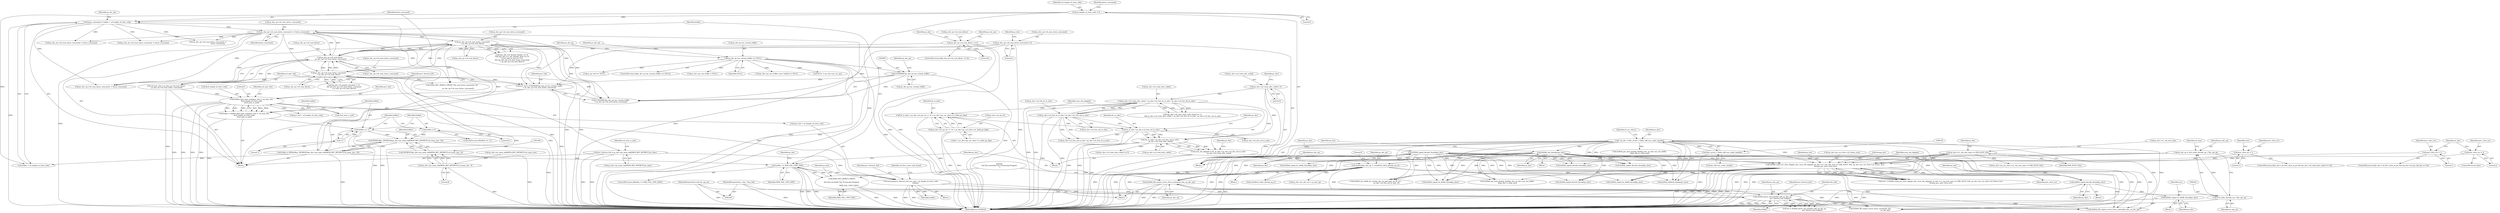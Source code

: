 digraph "0_Android_494561291a503840f385fbcd11d9bc5f4dc502b8@API" {
"1001617" [label="(Call,ih264d_signal_bs_deblk_thread(ps_dec))"];
"1001608" [label="(Call,ih264d_signal_decode_thread(ps_dec))"];
"1001555" [label="(Call,ih264d_mark_err_slice_skip(ps_dec, num_mb_skipped, ps_dec->u1_nal_unit_type == IDR_SLICE_NAL, ps_dec->ps_cur_slice->u2_frame_num,\n &temp_poc, prev_slice_err))"];
"1001088" [label="(Call,ih264d_signal_decode_thread(ps_dec))"];
"1001069" [label="(Call,ih264d_fill_output_struct_from_context(ps_dec, ps_dec_op))"];
"1000155" [label="(Call,* ps_dec = (dec_struct_t *)(dec_hdl->pv_codec_handle))"];
"1000157" [label="(Call,(dec_struct_t *)(dec_hdl->pv_codec_handle))"];
"1000908" [label="(Call,ih264d_init_decoder(ps_dec))"];
"1001297" [label="(Call,ih264d_parse_nal_unit(dec_hdl, ps_dec_op,\n                              pu1_bitstrm_buf, buflen))"];
"1000150" [label="(MethodParameterIn,iv_obj_t *dec_hdl)"];
"1000229" [label="(Call,memset(ps_dec_op, 0, sizeof(ivd_video_decode_op_t)))"];
"1000217" [label="(Call,ps_dec_op = (ivd_video_decode_op_t *)pv_api_op)"];
"1000219" [label="(Call,(ivd_video_decode_op_t *)pv_api_op)"];
"1000152" [label="(MethodParameterIn,void *pv_api_op)"];
"1001221" [label="(Call,memcpy(pu1_bitstrm_buf, pu1_buf + u4_length_of_start_code,\n                   buflen))"];
"1001009" [label="(Call,pu1_bitstrm_buf = ps_dec->ps_mem_tab[MEM_REC_BITSBUF].pv_base)"];
"1001023" [label="(Call,ih264d_find_start_code(pu1_buf, 0, u4_max_ofst,\n &u4_length_of_start_code,\n &u4_next_is_aud))"];
"1000989" [label="(Call,pu1_buf = (UWORD8*)ps_dec_ip->pv_stream_buffer\n + ps_dec_op->u4_num_bytes_consumed)"];
"1000992" [label="(Call,(UWORD8*)ps_dec_ip->pv_stream_buffer)"];
"1000267" [label="(Call,ps_dec_ip->pv_stream_buffer == NULL)"];
"1001461" [label="(Call,ps_dec_op->u4_num_bytes_consumed\n < ps_dec_ip->u4_num_Bytes)"];
"1001436" [label="(Call,ps_dec_op->u4_num_bytes_consumed\n < ps_dec_ip->u4_num_Bytes)"];
"1001059" [label="(Call,ps_dec_op->u4_num_bytes_consumed += bytes_consumed)"];
"1001054" [label="(Call,bytes_consumed = buflen + u4_length_of_start_code)"];
"1001039" [label="(Call,buflen = MIN(buflen, (WORD32)(ps_dec->ps_mem_tab[MEM_REC_BITSBUF].u4_mem_size - 8)))"];
"1001041" [label="(Call,MIN(buflen, (WORD32)(ps_dec->ps_mem_tab[MEM_REC_BITSBUF].u4_mem_size - 8)))"];
"1001032" [label="(Call,buflen == -1)"];
"1001021" [label="(Call,buflen = ih264d_find_start_code(pu1_buf, 0, u4_max_ofst,\n &u4_length_of_start_code,\n &u4_next_is_aud))"];
"1001034" [label="(Call,-1)"];
"1001036" [label="(Call,buflen = 0)"];
"1001043" [label="(Call,(WORD32)(ps_dec->ps_mem_tab[MEM_REC_BITSBUF].u4_mem_size - 8))"];
"1001045" [label="(Call,ps_dec->ps_mem_tab[MEM_REC_BITSBUF].u4_mem_size - 8)"];
"1000173" [label="(Call,u4_length_of_start_code = 0)"];
"1001002" [label="(Call,ps_dec_ip->u4_num_Bytes\n - ps_dec_op->u4_num_bytes_consumed)"];
"1000288" [label="(Call,ps_dec_ip->u4_num_Bytes <= 0)"];
"1000313" [label="(Call,ps_dec_op->u4_num_bytes_consumed = 0)"];
"1001000" [label="(Call,u4_max_ofst = ps_dec_ip->u4_num_Bytes\n - ps_dec_op->u4_num_bytes_consumed)"];
"1001065" [label="(Call,buflen >= MAX_NAL_UNIT_SIZE)"];
"1001072" [label="(Call,H264_DEC_DEBUG_PRINT(\n \"\nNal Size exceeded %d, Processing Stopped..\n\",\n                            MAX_NAL_UNIT_SIZE))"];
"1001512" [label="(Call,num_mb_skipped = (ht_in_mbs * ps_dec->u2_frm_wd_in_mbs)\n - ps_dec->u2_total_mbs_coded)"];
"1001514" [label="(Call,(ht_in_mbs * ps_dec->u2_frm_wd_in_mbs)\n - ps_dec->u2_total_mbs_coded)"];
"1001515" [label="(Call,ht_in_mbs * ps_dec->u2_frm_wd_in_mbs)"];
"1001499" [label="(Call,ht_in_mbs = ps_dec->u2_pic_ht >> (4 + ps_dec->ps_cur_slice->u1_field_pic_flag))"];
"1001501" [label="(Call,ps_dec->u2_pic_ht >> (4 + ps_dec->ps_cur_slice->u1_field_pic_flag))"];
"1001486" [label="(Call,ps_dec->u2_frm_ht_in_mbs * ps_dec->u2_frm_wd_in_mbs)"];
"1000920" [label="(Call,ps_dec->u2_total_mbs_coded = 0)"];
"1001482" [label="(Call,ps_dec->u2_total_mbs_coded < ps_dec->u2_frm_ht_in_mbs * ps_dec->u2_frm_wd_in_mbs)"];
"1001558" [label="(Call,ps_dec->u1_nal_unit_type == IDR_SLICE_NAL)"];
"1001550" [label="(Call,prev_slice_err = 1)"];
"1001533" [label="(Call,prev_slice_err = 1)"];
"1001537" [label="(Call,prev_slice_err = 2)"];
"1001222" [label="(Identifier,pu1_bitstrm_buf)"];
"1001682" [label="(Call,ps_dec->u2_frm_wd_in_mbs * ps_dec->u2_frm_ht_in_mbs)"];
"1001483" [label="(Call,ps_dec->u2_total_mbs_coded)"];
"1000275" [label="(Identifier,ps_dec_op)"];
"1001517" [label="(Call,ps_dec->u2_frm_wd_in_mbs)"];
"1001053" [label="(Literal,8)"];
"1001031" [label="(ControlStructure,if(buflen == -1))"];
"1001521" [label="(Identifier,ps_dec)"];
"1001070" [label="(Identifier,ps_dec)"];
"1001027" [label="(Call,&u4_length_of_start_code)"];
"1001499" [label="(Call,ht_in_mbs = ps_dec->u2_pic_ht >> (4 + ps_dec->ps_cur_slice->u1_field_pic_flag))"];
"1001256" [label="(Call,ih264d_fill_output_struct_from_context(ps_dec,\n                                                           ps_dec_op))"];
"1001445" [label="(Call,((ps_dec->i4_decode_header == 0)\n && ((ps_dec->u1_pic_decode_done == 0)\n || (u4_next_is_aud == 1)))\n && (ps_dec_op->u4_num_bytes_consumed\n < ps_dec_ip->u4_num_Bytes))"];
"1001697" [label="(Call,ih264d_init_deblk_tfr_ctxt(ps_dec, ps_pad_mgr, ps_tfr_cxt,\n                                           ps_dec->u2_frm_wd_in_mbs, 0))"];
"1001462" [label="(Call,ps_dec_op->u4_num_bytes_consumed)"];
"1001069" [label="(Call,ih264d_fill_output_struct_from_context(ps_dec, ps_dec_op))"];
"1001512" [label="(Call,num_mb_skipped = (ht_in_mbs * ps_dec->u2_frm_wd_in_mbs)\n - ps_dec->u2_total_mbs_coded)"];
"1001003" [label="(Call,ps_dec_ip->u4_num_Bytes)"];
"1001006" [label="(Call,ps_dec_op->u4_num_bytes_consumed)"];
"1001228" [label="(Identifier,u4_first_start_code_found)"];
"1000927" [label="(Identifier,ps_dec)"];
"1001616" [label="(Block,)"];
"1001147" [label="(Call,pu1_buf + u4_length_of_start_code)"];
"1000994" [label="(Call,ps_dec_ip->pv_stream_buffer)"];
"1001505" [label="(Call,4 + ps_dec->ps_cur_slice->u1_field_pic_flag)"];
"1000175" [label="(Literal,0)"];
"1001493" [label="(Block,)"];
"1001553" [label="(Call,ret1 = ih264d_mark_err_slice_skip(ps_dec, num_mb_skipped, ps_dec->u1_nal_unit_type == IDR_SLICE_NAL, ps_dec->ps_cur_slice->u2_frame_num,\n &temp_poc, prev_slice_err))"];
"1001073" [label="(Literal,\"\nNal Size exceeded %d, Processing Stopped..\n\")"];
"1001226" [label="(Identifier,buflen)"];
"1001088" [label="(Call,ih264d_signal_decode_thread(ps_dec))"];
"1001514" [label="(Call,(ht_in_mbs * ps_dec->u2_frm_wd_in_mbs)\n - ps_dec->u2_total_mbs_coded)"];
"1001562" [label="(Identifier,IDR_SLICE_NAL)"];
"1000268" [label="(Call,ps_dec_ip->pv_stream_buffer)"];
"1001554" [label="(Identifier,ret1)"];
"1001299" [label="(Identifier,ps_dec_op)"];
"1000225" [label="(Identifier,u4_size)"];
"1001430" [label="(Call,(ps_dec->i4_header_decoded != 3)\n && (ps_dec_op->u4_num_bytes_consumed\n < ps_dec_ip->u4_num_Bytes))"];
"1002023" [label="(Call,ih264d_signal_bs_deblk_thread(ps_dec))"];
"1002037" [label="(Call,ih264d_get_next_display_field(ps_dec, ps_dec->ps_out_buffer,\n &(ps_dec->s_disp_op)))"];
"1001029" [label="(Call,&u4_next_is_aud)"];
"1001001" [label="(Identifier,u4_max_ofst)"];
"1001523" [label="(ControlStructure,if(ps_dec->u4_first_slice_in_pic && (ps_dec->u4_pic_buf_got == 0)))"];
"1001300" [label="(Identifier,pu1_bitstrm_buf)"];
"1000222" [label="(Block,)"];
"1001221" [label="(Call,memcpy(pu1_bitstrm_buf, pu1_buf + u4_length_of_start_code,\n                   buflen))"];
"1001140" [label="(Identifier,ps_dec)"];
"1001023" [label="(Call,ih264d_find_start_code(pu1_buf, 0, u4_max_ofst,\n &u4_length_of_start_code,\n &u4_next_is_aud))"];
"1001074" [label="(Identifier,MAX_NAL_UNIT_SIZE)"];
"1001010" [label="(Identifier,pu1_bitstrm_buf)"];
"1000991" [label="(Call,(UWORD8*)ps_dec_ip->pv_stream_buffer\n + ps_dec_op->u4_num_bytes_consumed)"];
"1000173" [label="(Call,u4_length_of_start_code = 0)"];
"1001533" [label="(Call,prev_slice_err = 1)"];
"1001019" [label="(Identifier,u4_next_is_aud)"];
"1000912" [label="(Identifier,ps_dec)"];
"1001552" [label="(Literal,1)"];
"1001440" [label="(Call,ps_dec_ip->u4_num_Bytes)"];
"1001613" [label="(Identifier,ps_dec)"];
"1001066" [label="(Identifier,buflen)"];
"1000152" [label="(MethodParameterIn,void *pv_api_op)"];
"1001537" [label="(Call,prev_slice_err = 2)"];
"1001021" [label="(Call,buflen = ih264d_find_start_code(pu1_buf, 0, u4_max_ofst,\n &u4_length_of_start_code,\n &u4_next_is_aud))"];
"1000230" [label="(Identifier,ps_dec_op)"];
"1001608" [label="(Call,ih264d_signal_decode_thread(ps_dec))"];
"1000159" [label="(Call,dec_hdl->pv_codec_handle)"];
"1001358" [label="(Call,ps_dec_op->u4_num_bytes_consumed -= bytes_consumed)"];
"1001515" [label="(Call,ht_in_mbs * ps_dec->u2_frm_wd_in_mbs)"];
"1001060" [label="(Call,ps_dec_op->u4_num_bytes_consumed)"];
"1001486" [label="(Call,ps_dec->u2_frm_ht_in_mbs * ps_dec->u2_frm_wd_in_mbs)"];
"1000217" [label="(Call,ps_dec_op = (ivd_video_decode_op_t *)pv_api_op)"];
"1000418" [label="(Call,ps_dec->ps_out_buffer->pu1_bufs[i] == NULL)"];
"1000157" [label="(Call,(dec_struct_t *)(dec_hdl->pv_codec_handle))"];
"1000909" [label="(Identifier,ps_dec)"];
"1001055" [label="(Identifier,bytes_consumed)"];
"1001551" [label="(Identifier,prev_slice_err)"];
"1000229" [label="(Call,memset(ps_dec_op, 0, sizeof(ivd_video_decode_op_t)))"];
"1001538" [label="(Identifier,prev_slice_err)"];
"1001536" [label="(ControlStructure,else)"];
"1001009" [label="(Call,pu1_bitstrm_buf = ps_dec->ps_mem_tab[MEM_REC_BITSBUF].pv_base)"];
"1002143" [label="(Call,NULL != ps_dec->ps_cur_sps)"];
"1000920" [label="(Call,ps_dec->u2_total_mbs_coded = 0)"];
"1001731" [label="(Call,ih264d_signal_decode_thread(ps_dec))"];
"1001540" [label="(ControlStructure,if(ps_dec->u4_first_slice_in_pic && (ps_dec->u2_total_mbs_coded == 0)))"];
"1001839" [label="(Call,ih264d_signal_bs_deblk_thread(ps_dec))"];
"1001301" [label="(Identifier,buflen)"];
"1001011" [label="(Call,ps_dec->ps_mem_tab[MEM_REC_BITSBUF].pv_base)"];
"1001033" [label="(Identifier,buflen)"];
"1000153" [label="(Block,)"];
"1000635" [label="(Call,ps_pic_buf == NULL)"];
"1000287" [label="(ControlStructure,if(ps_dec_ip->u4_num_Bytes <= 0))"];
"1000232" [label="(Call,sizeof(ivd_video_decode_op_t))"];
"1001072" [label="(Call,H264_DEC_DEBUG_PRINT(\n \"\nNal Size exceeded %d, Processing Stopped..\n\",\n                            MAX_NAL_UNIT_SIZE))"];
"1001036" [label="(Call,buflen = 0)"];
"1001002" [label="(Call,ps_dec_ip->u4_num_Bytes\n - ps_dec_op->u4_num_bytes_consumed)"];
"1001054" [label="(Call,bytes_consumed = buflen + u4_length_of_start_code)"];
"1001037" [label="(Identifier,buflen)"];
"1001534" [label="(Identifier,prev_slice_err)"];
"1001476" [label="(Call,(ps_dec->u4_slice_start_code_found == 1)\n && ps_dec->u2_total_mbs_coded < ps_dec->u2_frm_ht_in_mbs * ps_dec->u2_frm_wd_in_mbs)"];
"1000907" [label="(Block,)"];
"1001223" [label="(Call,pu1_buf + u4_length_of_start_code)"];
"1001516" [label="(Identifier,ht_in_mbs)"];
"1001039" [label="(Call,buflen = MIN(buflen, (WORD32)(ps_dec->ps_mem_tab[MEM_REC_BITSBUF].u4_mem_size - 8)))"];
"1001046" [label="(Call,ps_dec->ps_mem_tab[MEM_REC_BITSBUF].u4_mem_size)"];
"1001901" [label="(Call,ih264d_deblock_display(ps_dec))"];
"1001063" [label="(Identifier,bytes_consumed)"];
"1000267" [label="(Call,ps_dec_ip->pv_stream_buffer == NULL)"];
"1001618" [label="(Identifier,ps_dec)"];
"1001624" [label="(Call,ps_dec_op->u4_num_bytes_consumed -= bytes_consumed)"];
"1001545" [label="(Call,ps_dec->u2_total_mbs_coded == 0)"];
"1001617" [label="(Call,ih264d_signal_bs_deblk_thread(ps_dec))"];
"1001556" [label="(Identifier,ps_dec)"];
"1001482" [label="(Call,ps_dec->u2_total_mbs_coded < ps_dec->u2_frm_ht_in_mbs * ps_dec->u2_frm_wd_in_mbs)"];
"1001381" [label="(Call,ps_dec_op->u4_num_bytes_consumed -= bytes_consumed)"];
"1001490" [label="(Call,ps_dec->u2_frm_wd_in_mbs)"];
"1001929" [label="(Call,ps_dec->ps_cur_slice->u1_nal_unit_type == IDR_SLICE_NAL)"];
"1000155" [label="(Call,* ps_dec = (dec_struct_t *)(dec_hdl->pv_codec_handle))"];
"1000314" [label="(Call,ps_dec_op->u4_num_bytes_consumed)"];
"1001061" [label="(Identifier,ps_dec_op)"];
"1001025" [label="(Literal,0)"];
"1001172" [label="(Call,ps_dec_op->u4_num_bytes_consumed -=\n                                        bytes_consumed)"];
"1000998" [label="(Identifier,ps_dec_op)"];
"1000292" [label="(Literal,0)"];
"1001570" [label="(Identifier,prev_slice_err)"];
"1000266" [label="(ControlStructure,if(ps_dec_ip->pv_stream_buffer == NULL))"];
"1001295" [label="(Call,ret = ih264d_parse_nal_unit(dec_hdl, ps_dec_op,\n                              pu1_bitstrm_buf, buflen))"];
"1000318" [label="(Call,ps_dec->ps_out_buffer = NULL)"];
"1001565" [label="(Identifier,ps_dec)"];
"1001220" [label="(Block,)"];
"1000290" [label="(Identifier,ps_dec_ip)"];
"1001067" [label="(Identifier,MAX_NAL_UNIT_SIZE)"];
"1001026" [label="(Identifier,u4_max_ofst)"];
"1001501" [label="(Call,ps_dec->u2_pic_ht >> (4 + ps_dec->ps_cur_slice->u1_field_pic_flag))"];
"1001071" [label="(Identifier,ps_dec_op)"];
"1001024" [label="(Identifier,pu1_buf)"];
"1001298" [label="(Identifier,dec_hdl)"];
"1000271" [label="(Identifier,NULL)"];
"1001045" [label="(Call,ps_dec->ps_mem_tab[MEM_REC_BITSBUF].u4_mem_size - 8)"];
"1001502" [label="(Call,ps_dec->u2_pic_ht)"];
"1000988" [label="(Block,)"];
"1001559" [label="(Call,ps_dec->u1_nal_unit_type)"];
"1000989" [label="(Call,pu1_buf = (UWORD8*)ps_dec_ip->pv_stream_buffer\n + ps_dec_op->u4_num_bytes_consumed)"];
"1000990" [label="(Identifier,pu1_buf)"];
"1001609" [label="(Identifier,ps_dec)"];
"1000725" [label="(Call,ih264d_get_next_display_field(ps_dec, ps_dec->ps_out_buffer,\n &(ps_dec->s_disp_op)))"];
"1001022" [label="(Identifier,buflen)"];
"1001550" [label="(Call,prev_slice_err = 1)"];
"1001543" [label="(Identifier,ps_dec)"];
"1001056" [label="(Call,buflen + u4_length_of_start_code)"];
"1001041" [label="(Call,MIN(buflen, (WORD32)(ps_dec->ps_mem_tab[MEM_REC_BITSBUF].u4_mem_size - 8)))"];
"1000320" [label="(Identifier,ps_dec)"];
"1001000" [label="(Call,u4_max_ofst = ps_dec_ip->u4_num_Bytes\n - ps_dec_op->u4_num_bytes_consumed)"];
"1000992" [label="(Call,(UWORD8*)ps_dec_ip->pv_stream_buffer)"];
"1000288" [label="(Call,ps_dec_ip->u4_num_Bytes <= 0)"];
"1001535" [label="(Literal,1)"];
"1000921" [label="(Call,ps_dec->u2_total_mbs_coded)"];
"1001563" [label="(Call,ps_dec->ps_cur_slice->u2_frame_num)"];
"1000156" [label="(Identifier,ps_dec)"];
"1000239" [label="(Call,ps_dec->pv_dec_out = ps_dec_op)"];
"1001621" [label="(Identifier,ret)"];
"1001089" [label="(Identifier,ps_dec)"];
"1000289" [label="(Call,ps_dec_ip->u4_num_Bytes)"];
"1001122" [label="(Call,ih264d_signal_bs_deblk_thread(ps_dec))"];
"1001500" [label="(Identifier,ht_in_mbs)"];
"1001205" [label="(Call,ih264d_signal_decode_thread(ps_dec))"];
"1002065" [label="(Call,ih264d_fill_output_struct_from_context(ps_dec, ps_dec_op))"];
"1000150" [label="(MethodParameterIn,iv_obj_t *dec_hdl)"];
"1000218" [label="(Identifier,ps_dec_op)"];
"1000313" [label="(Call,ps_dec_op->u4_num_bytes_consumed = 0)"];
"1001042" [label="(Identifier,buflen)"];
"1001064" [label="(ControlStructure,if(buflen >= MAX_NAL_UNIT_SIZE))"];
"1001526" [label="(Identifier,ps_dec)"];
"1000908" [label="(Call,ih264d_init_decoder(ps_dec))"];
"1002185" [label="(MethodReturn,WORD32)"];
"1000296" [label="(Identifier,ps_dec_op)"];
"1000924" [label="(Literal,0)"];
"1000164" [label="(Identifier,i4_err_status)"];
"1000174" [label="(Identifier,u4_length_of_start_code)"];
"1001068" [label="(Block,)"];
"1001043" [label="(Call,(WORD32)(ps_dec->ps_mem_tab[MEM_REC_BITSBUF].u4_mem_size - 8))"];
"1000219" [label="(Call,(ivd_video_decode_op_t *)pv_api_op)"];
"1002178" [label="(Call,H264_DEC_DEBUG_PRINT(\"The num bytes consumed: %d\n\",\n                         ps_dec_op->u4_num_bytes_consumed))"];
"1001040" [label="(Identifier,buflen)"];
"1001607" [label="(Block,)"];
"1001568" [label="(Call,&temp_poc)"];
"1001065" [label="(Call,buflen >= MAX_NAL_UNIT_SIZE)"];
"1000178" [label="(Identifier,bytes_consumed)"];
"1001059" [label="(Call,ps_dec_op->u4_num_bytes_consumed += bytes_consumed)"];
"1000236" [label="(Identifier,ps_dec_op)"];
"1001038" [label="(Literal,0)"];
"1001487" [label="(Call,ps_dec->u2_frm_ht_in_mbs)"];
"1001297" [label="(Call,ih264d_parse_nal_unit(dec_hdl, ps_dec_op,\n                              pu1_bitstrm_buf, buflen))"];
"1001409" [label="(Call,ih264d_signal_decode_thread(ps_dec))"];
"1001077" [label="(Identifier,ps_dec)"];
"1000231" [label="(Literal,0)"];
"1000221" [label="(Identifier,pv_api_op)"];
"1001436" [label="(Call,ps_dec_op->u4_num_bytes_consumed\n < ps_dec_ip->u4_num_Bytes)"];
"1001539" [label="(Literal,2)"];
"1001555" [label="(Call,ih264d_mark_err_slice_skip(ps_dec, num_mb_skipped, ps_dec->u1_nal_unit_type == IDR_SLICE_NAL, ps_dec->ps_cur_slice->u2_frame_num,\n &temp_poc, prev_slice_err))"];
"1001437" [label="(Call,ps_dec_op->u4_num_bytes_consumed)"];
"1001558" [label="(Call,ps_dec->u1_nal_unit_type == IDR_SLICE_NAL)"];
"1001513" [label="(Identifier,num_mb_skipped)"];
"1000317" [label="(Literal,0)"];
"1001461" [label="(Call,ps_dec_op->u4_num_bytes_consumed\n < ps_dec_ip->u4_num_Bytes)"];
"1001034" [label="(Call,-1)"];
"1001465" [label="(Call,ps_dec_ip->u4_num_Bytes)"];
"1001032" [label="(Call,buflen == -1)"];
"1001093" [label="(Identifier,ps_dec)"];
"1001035" [label="(Literal,1)"];
"1001557" [label="(Identifier,num_mb_skipped)"];
"1001520" [label="(Call,ps_dec->u2_total_mbs_coded)"];
"1000310" [label="(Identifier,ps_dec)"];
"1001617" -> "1001616"  [label="AST: "];
"1001617" -> "1001618"  [label="CFG: "];
"1001618" -> "1001617"  [label="AST: "];
"1001621" -> "1001617"  [label="CFG: "];
"1001617" -> "1002185"  [label="DDG: "];
"1001617" -> "1002185"  [label="DDG: "];
"1001608" -> "1001617"  [label="DDG: "];
"1001608" -> "1001607"  [label="AST: "];
"1001608" -> "1001609"  [label="CFG: "];
"1001609" -> "1001608"  [label="AST: "];
"1001613" -> "1001608"  [label="CFG: "];
"1001608" -> "1002185"  [label="DDG: "];
"1001608" -> "1002185"  [label="DDG: "];
"1001555" -> "1001608"  [label="DDG: "];
"1001088" -> "1001608"  [label="DDG: "];
"1000155" -> "1001608"  [label="DDG: "];
"1000908" -> "1001608"  [label="DDG: "];
"1001555" -> "1001553"  [label="AST: "];
"1001555" -> "1001570"  [label="CFG: "];
"1001556" -> "1001555"  [label="AST: "];
"1001557" -> "1001555"  [label="AST: "];
"1001558" -> "1001555"  [label="AST: "];
"1001563" -> "1001555"  [label="AST: "];
"1001568" -> "1001555"  [label="AST: "];
"1001570" -> "1001555"  [label="AST: "];
"1001553" -> "1001555"  [label="CFG: "];
"1001555" -> "1002185"  [label="DDG: "];
"1001555" -> "1002185"  [label="DDG: "];
"1001555" -> "1002185"  [label="DDG: "];
"1001555" -> "1002185"  [label="DDG: "];
"1001555" -> "1002185"  [label="DDG: "];
"1001555" -> "1002185"  [label="DDG: "];
"1001555" -> "1001553"  [label="DDG: "];
"1001555" -> "1001553"  [label="DDG: "];
"1001555" -> "1001553"  [label="DDG: "];
"1001555" -> "1001553"  [label="DDG: "];
"1001555" -> "1001553"  [label="DDG: "];
"1001555" -> "1001553"  [label="DDG: "];
"1001088" -> "1001555"  [label="DDG: "];
"1000155" -> "1001555"  [label="DDG: "];
"1000908" -> "1001555"  [label="DDG: "];
"1001512" -> "1001555"  [label="DDG: "];
"1001558" -> "1001555"  [label="DDG: "];
"1001558" -> "1001555"  [label="DDG: "];
"1001550" -> "1001555"  [label="DDG: "];
"1001533" -> "1001555"  [label="DDG: "];
"1001537" -> "1001555"  [label="DDG: "];
"1001555" -> "1001697"  [label="DDG: "];
"1001555" -> "1001731"  [label="DDG: "];
"1001555" -> "1001839"  [label="DDG: "];
"1001555" -> "1001901"  [label="DDG: "];
"1001555" -> "1002023"  [label="DDG: "];
"1001555" -> "1002037"  [label="DDG: "];
"1001555" -> "1002065"  [label="DDG: "];
"1001088" -> "1001068"  [label="AST: "];
"1001088" -> "1001089"  [label="CFG: "];
"1001089" -> "1001088"  [label="AST: "];
"1001093" -> "1001088"  [label="CFG: "];
"1001088" -> "1002185"  [label="DDG: "];
"1001088" -> "1002185"  [label="DDG: "];
"1001088" -> "1001069"  [label="DDG: "];
"1001069" -> "1001088"  [label="DDG: "];
"1001088" -> "1001122"  [label="DDG: "];
"1001088" -> "1001205"  [label="DDG: "];
"1001088" -> "1001256"  [label="DDG: "];
"1001088" -> "1001409"  [label="DDG: "];
"1001088" -> "1001697"  [label="DDG: "];
"1001088" -> "1001731"  [label="DDG: "];
"1001088" -> "1001839"  [label="DDG: "];
"1001088" -> "1001901"  [label="DDG: "];
"1001088" -> "1002023"  [label="DDG: "];
"1001088" -> "1002037"  [label="DDG: "];
"1001088" -> "1002065"  [label="DDG: "];
"1001069" -> "1001068"  [label="AST: "];
"1001069" -> "1001071"  [label="CFG: "];
"1001070" -> "1001069"  [label="AST: "];
"1001071" -> "1001069"  [label="AST: "];
"1001073" -> "1001069"  [label="CFG: "];
"1001069" -> "1002185"  [label="DDG: "];
"1001069" -> "1002185"  [label="DDG: "];
"1000155" -> "1001069"  [label="DDG: "];
"1000908" -> "1001069"  [label="DDG: "];
"1001297" -> "1001069"  [label="DDG: "];
"1000229" -> "1001069"  [label="DDG: "];
"1001069" -> "1001256"  [label="DDG: "];
"1001069" -> "1001297"  [label="DDG: "];
"1001069" -> "1002065"  [label="DDG: "];
"1000155" -> "1000153"  [label="AST: "];
"1000155" -> "1000157"  [label="CFG: "];
"1000156" -> "1000155"  [label="AST: "];
"1000157" -> "1000155"  [label="AST: "];
"1000164" -> "1000155"  [label="CFG: "];
"1000155" -> "1002185"  [label="DDG: "];
"1000155" -> "1002185"  [label="DDG: "];
"1000157" -> "1000155"  [label="DDG: "];
"1000155" -> "1000725"  [label="DDG: "];
"1000155" -> "1000908"  [label="DDG: "];
"1000155" -> "1001205"  [label="DDG: "];
"1000155" -> "1001256"  [label="DDG: "];
"1000155" -> "1001409"  [label="DDG: "];
"1000155" -> "1001697"  [label="DDG: "];
"1000155" -> "1001731"  [label="DDG: "];
"1000155" -> "1001839"  [label="DDG: "];
"1000155" -> "1001901"  [label="DDG: "];
"1000155" -> "1002023"  [label="DDG: "];
"1000155" -> "1002037"  [label="DDG: "];
"1000155" -> "1002065"  [label="DDG: "];
"1000157" -> "1000159"  [label="CFG: "];
"1000158" -> "1000157"  [label="AST: "];
"1000159" -> "1000157"  [label="AST: "];
"1000157" -> "1002185"  [label="DDG: "];
"1000908" -> "1000907"  [label="AST: "];
"1000908" -> "1000909"  [label="CFG: "];
"1000909" -> "1000908"  [label="AST: "];
"1000912" -> "1000908"  [label="CFG: "];
"1000908" -> "1002185"  [label="DDG: "];
"1000908" -> "1002185"  [label="DDG: "];
"1000908" -> "1001205"  [label="DDG: "];
"1000908" -> "1001256"  [label="DDG: "];
"1000908" -> "1001409"  [label="DDG: "];
"1000908" -> "1001697"  [label="DDG: "];
"1000908" -> "1001731"  [label="DDG: "];
"1000908" -> "1001839"  [label="DDG: "];
"1000908" -> "1001901"  [label="DDG: "];
"1000908" -> "1002023"  [label="DDG: "];
"1000908" -> "1002037"  [label="DDG: "];
"1000908" -> "1002065"  [label="DDG: "];
"1001297" -> "1001295"  [label="AST: "];
"1001297" -> "1001301"  [label="CFG: "];
"1001298" -> "1001297"  [label="AST: "];
"1001299" -> "1001297"  [label="AST: "];
"1001300" -> "1001297"  [label="AST: "];
"1001301" -> "1001297"  [label="AST: "];
"1001295" -> "1001297"  [label="CFG: "];
"1001297" -> "1002185"  [label="DDG: "];
"1001297" -> "1002185"  [label="DDG: "];
"1001297" -> "1002185"  [label="DDG: "];
"1001297" -> "1002185"  [label="DDG: "];
"1001297" -> "1001256"  [label="DDG: "];
"1001297" -> "1001295"  [label="DDG: "];
"1001297" -> "1001295"  [label="DDG: "];
"1001297" -> "1001295"  [label="DDG: "];
"1001297" -> "1001295"  [label="DDG: "];
"1000150" -> "1001297"  [label="DDG: "];
"1000229" -> "1001297"  [label="DDG: "];
"1001221" -> "1001297"  [label="DDG: "];
"1001221" -> "1001297"  [label="DDG: "];
"1001297" -> "1002065"  [label="DDG: "];
"1000150" -> "1000149"  [label="AST: "];
"1000150" -> "1002185"  [label="DDG: "];
"1000229" -> "1000222"  [label="AST: "];
"1000229" -> "1000232"  [label="CFG: "];
"1000230" -> "1000229"  [label="AST: "];
"1000231" -> "1000229"  [label="AST: "];
"1000232" -> "1000229"  [label="AST: "];
"1000236" -> "1000229"  [label="CFG: "];
"1000229" -> "1002185"  [label="DDG: "];
"1000217" -> "1000229"  [label="DDG: "];
"1000229" -> "1000239"  [label="DDG: "];
"1000229" -> "1001256"  [label="DDG: "];
"1000229" -> "1002065"  [label="DDG: "];
"1000217" -> "1000153"  [label="AST: "];
"1000217" -> "1000219"  [label="CFG: "];
"1000218" -> "1000217"  [label="AST: "];
"1000219" -> "1000217"  [label="AST: "];
"1000225" -> "1000217"  [label="CFG: "];
"1000217" -> "1002185"  [label="DDG: "];
"1000219" -> "1000217"  [label="DDG: "];
"1000219" -> "1000221"  [label="CFG: "];
"1000220" -> "1000219"  [label="AST: "];
"1000221" -> "1000219"  [label="AST: "];
"1000219" -> "1002185"  [label="DDG: "];
"1000152" -> "1000219"  [label="DDG: "];
"1000152" -> "1000149"  [label="AST: "];
"1000152" -> "1002185"  [label="DDG: "];
"1001221" -> "1001220"  [label="AST: "];
"1001221" -> "1001226"  [label="CFG: "];
"1001222" -> "1001221"  [label="AST: "];
"1001223" -> "1001221"  [label="AST: "];
"1001226" -> "1001221"  [label="AST: "];
"1001228" -> "1001221"  [label="CFG: "];
"1001221" -> "1002185"  [label="DDG: "];
"1001221" -> "1002185"  [label="DDG: "];
"1001009" -> "1001221"  [label="DDG: "];
"1001023" -> "1001221"  [label="DDG: "];
"1001065" -> "1001221"  [label="DDG: "];
"1001009" -> "1000988"  [label="AST: "];
"1001009" -> "1001011"  [label="CFG: "];
"1001010" -> "1001009"  [label="AST: "];
"1001011" -> "1001009"  [label="AST: "];
"1001019" -> "1001009"  [label="CFG: "];
"1001009" -> "1002185"  [label="DDG: "];
"1001009" -> "1002185"  [label="DDG: "];
"1001023" -> "1001021"  [label="AST: "];
"1001023" -> "1001029"  [label="CFG: "];
"1001024" -> "1001023"  [label="AST: "];
"1001025" -> "1001023"  [label="AST: "];
"1001026" -> "1001023"  [label="AST: "];
"1001027" -> "1001023"  [label="AST: "];
"1001029" -> "1001023"  [label="AST: "];
"1001021" -> "1001023"  [label="CFG: "];
"1001023" -> "1002185"  [label="DDG: "];
"1001023" -> "1002185"  [label="DDG: "];
"1001023" -> "1002185"  [label="DDG: "];
"1001023" -> "1002185"  [label="DDG: "];
"1001023" -> "1001021"  [label="DDG: "];
"1001023" -> "1001021"  [label="DDG: "];
"1001023" -> "1001021"  [label="DDG: "];
"1001023" -> "1001021"  [label="DDG: "];
"1001023" -> "1001021"  [label="DDG: "];
"1000989" -> "1001023"  [label="DDG: "];
"1001000" -> "1001023"  [label="DDG: "];
"1001023" -> "1001147"  [label="DDG: "];
"1001023" -> "1001223"  [label="DDG: "];
"1000989" -> "1000988"  [label="AST: "];
"1000989" -> "1000991"  [label="CFG: "];
"1000990" -> "1000989"  [label="AST: "];
"1000991" -> "1000989"  [label="AST: "];
"1001001" -> "1000989"  [label="CFG: "];
"1000989" -> "1002185"  [label="DDG: "];
"1000992" -> "1000989"  [label="DDG: "];
"1001461" -> "1000989"  [label="DDG: "];
"1001436" -> "1000989"  [label="DDG: "];
"1001059" -> "1000989"  [label="DDG: "];
"1000313" -> "1000989"  [label="DDG: "];
"1000992" -> "1000991"  [label="AST: "];
"1000992" -> "1000994"  [label="CFG: "];
"1000993" -> "1000992"  [label="AST: "];
"1000994" -> "1000992"  [label="AST: "];
"1000998" -> "1000992"  [label="CFG: "];
"1000992" -> "1002185"  [label="DDG: "];
"1000992" -> "1000991"  [label="DDG: "];
"1000267" -> "1000992"  [label="DDG: "];
"1000267" -> "1000266"  [label="AST: "];
"1000267" -> "1000271"  [label="CFG: "];
"1000268" -> "1000267"  [label="AST: "];
"1000271" -> "1000267"  [label="AST: "];
"1000275" -> "1000267"  [label="CFG: "];
"1000290" -> "1000267"  [label="CFG: "];
"1000267" -> "1002185"  [label="DDG: "];
"1000267" -> "1002185"  [label="DDG: "];
"1000267" -> "1002185"  [label="DDG: "];
"1000267" -> "1000318"  [label="DDG: "];
"1000267" -> "1000418"  [label="DDG: "];
"1000267" -> "1000635"  [label="DDG: "];
"1000267" -> "1002143"  [label="DDG: "];
"1001461" -> "1001445"  [label="AST: "];
"1001461" -> "1001465"  [label="CFG: "];
"1001462" -> "1001461"  [label="AST: "];
"1001465" -> "1001461"  [label="AST: "];
"1001445" -> "1001461"  [label="CFG: "];
"1001461" -> "1002185"  [label="DDG: "];
"1001461" -> "1002185"  [label="DDG: "];
"1001461" -> "1000991"  [label="DDG: "];
"1001461" -> "1001002"  [label="DDG: "];
"1001461" -> "1001002"  [label="DDG: "];
"1001461" -> "1001445"  [label="DDG: "];
"1001461" -> "1001445"  [label="DDG: "];
"1001436" -> "1001461"  [label="DDG: "];
"1001436" -> "1001461"  [label="DDG: "];
"1001059" -> "1001461"  [label="DDG: "];
"1001002" -> "1001461"  [label="DDG: "];
"1001461" -> "1001624"  [label="DDG: "];
"1001461" -> "1002178"  [label="DDG: "];
"1001436" -> "1001430"  [label="AST: "];
"1001436" -> "1001440"  [label="CFG: "];
"1001437" -> "1001436"  [label="AST: "];
"1001440" -> "1001436"  [label="AST: "];
"1001430" -> "1001436"  [label="CFG: "];
"1001436" -> "1002185"  [label="DDG: "];
"1001436" -> "1002185"  [label="DDG: "];
"1001436" -> "1000991"  [label="DDG: "];
"1001436" -> "1001002"  [label="DDG: "];
"1001436" -> "1001002"  [label="DDG: "];
"1001436" -> "1001430"  [label="DDG: "];
"1001436" -> "1001430"  [label="DDG: "];
"1001059" -> "1001436"  [label="DDG: "];
"1001002" -> "1001436"  [label="DDG: "];
"1001436" -> "1001624"  [label="DDG: "];
"1001436" -> "1002178"  [label="DDG: "];
"1001059" -> "1000988"  [label="AST: "];
"1001059" -> "1001063"  [label="CFG: "];
"1001060" -> "1001059"  [label="AST: "];
"1001063" -> "1001059"  [label="AST: "];
"1001066" -> "1001059"  [label="CFG: "];
"1001059" -> "1002185"  [label="DDG: "];
"1001059" -> "1002185"  [label="DDG: "];
"1001059" -> "1000991"  [label="DDG: "];
"1001059" -> "1001002"  [label="DDG: "];
"1001054" -> "1001059"  [label="DDG: "];
"1001002" -> "1001059"  [label="DDG: "];
"1001059" -> "1001172"  [label="DDG: "];
"1001059" -> "1001358"  [label="DDG: "];
"1001059" -> "1001381"  [label="DDG: "];
"1001059" -> "1001624"  [label="DDG: "];
"1001059" -> "1002178"  [label="DDG: "];
"1001054" -> "1000988"  [label="AST: "];
"1001054" -> "1001056"  [label="CFG: "];
"1001055" -> "1001054"  [label="AST: "];
"1001056" -> "1001054"  [label="AST: "];
"1001061" -> "1001054"  [label="CFG: "];
"1001054" -> "1002185"  [label="DDG: "];
"1001039" -> "1001054"  [label="DDG: "];
"1000173" -> "1001054"  [label="DDG: "];
"1001054" -> "1001172"  [label="DDG: "];
"1001054" -> "1001358"  [label="DDG: "];
"1001054" -> "1001381"  [label="DDG: "];
"1001054" -> "1001624"  [label="DDG: "];
"1001039" -> "1000988"  [label="AST: "];
"1001039" -> "1001041"  [label="CFG: "];
"1001040" -> "1001039"  [label="AST: "];
"1001041" -> "1001039"  [label="AST: "];
"1001055" -> "1001039"  [label="CFG: "];
"1001039" -> "1002185"  [label="DDG: "];
"1001041" -> "1001039"  [label="DDG: "];
"1001041" -> "1001039"  [label="DDG: "];
"1001039" -> "1001056"  [label="DDG: "];
"1001039" -> "1001065"  [label="DDG: "];
"1001041" -> "1001043"  [label="CFG: "];
"1001042" -> "1001041"  [label="AST: "];
"1001043" -> "1001041"  [label="AST: "];
"1001041" -> "1002185"  [label="DDG: "];
"1001032" -> "1001041"  [label="DDG: "];
"1001036" -> "1001041"  [label="DDG: "];
"1001043" -> "1001041"  [label="DDG: "];
"1001032" -> "1001031"  [label="AST: "];
"1001032" -> "1001034"  [label="CFG: "];
"1001033" -> "1001032"  [label="AST: "];
"1001034" -> "1001032"  [label="AST: "];
"1001037" -> "1001032"  [label="CFG: "];
"1001040" -> "1001032"  [label="CFG: "];
"1001032" -> "1002185"  [label="DDG: "];
"1001032" -> "1002185"  [label="DDG: "];
"1001021" -> "1001032"  [label="DDG: "];
"1001034" -> "1001032"  [label="DDG: "];
"1001021" -> "1000988"  [label="AST: "];
"1001022" -> "1001021"  [label="AST: "];
"1001033" -> "1001021"  [label="CFG: "];
"1001021" -> "1002185"  [label="DDG: "];
"1001034" -> "1001035"  [label="CFG: "];
"1001035" -> "1001034"  [label="AST: "];
"1001036" -> "1001031"  [label="AST: "];
"1001036" -> "1001038"  [label="CFG: "];
"1001037" -> "1001036"  [label="AST: "];
"1001038" -> "1001036"  [label="AST: "];
"1001040" -> "1001036"  [label="CFG: "];
"1001043" -> "1001045"  [label="CFG: "];
"1001044" -> "1001043"  [label="AST: "];
"1001045" -> "1001043"  [label="AST: "];
"1001043" -> "1002185"  [label="DDG: "];
"1001045" -> "1001043"  [label="DDG: "];
"1001045" -> "1001043"  [label="DDG: "];
"1001045" -> "1001053"  [label="CFG: "];
"1001046" -> "1001045"  [label="AST: "];
"1001053" -> "1001045"  [label="AST: "];
"1001045" -> "1002185"  [label="DDG: "];
"1000173" -> "1000153"  [label="AST: "];
"1000173" -> "1000175"  [label="CFG: "];
"1000174" -> "1000173"  [label="AST: "];
"1000175" -> "1000173"  [label="AST: "];
"1000178" -> "1000173"  [label="CFG: "];
"1000173" -> "1002185"  [label="DDG: "];
"1000173" -> "1001056"  [label="DDG: "];
"1001002" -> "1001000"  [label="AST: "];
"1001002" -> "1001006"  [label="CFG: "];
"1001003" -> "1001002"  [label="AST: "];
"1001006" -> "1001002"  [label="AST: "];
"1001000" -> "1001002"  [label="CFG: "];
"1001002" -> "1002185"  [label="DDG: "];
"1001002" -> "1001000"  [label="DDG: "];
"1001002" -> "1001000"  [label="DDG: "];
"1000288" -> "1001002"  [label="DDG: "];
"1000313" -> "1001002"  [label="DDG: "];
"1000288" -> "1000287"  [label="AST: "];
"1000288" -> "1000292"  [label="CFG: "];
"1000289" -> "1000288"  [label="AST: "];
"1000292" -> "1000288"  [label="AST: "];
"1000296" -> "1000288"  [label="CFG: "];
"1000310" -> "1000288"  [label="CFG: "];
"1000288" -> "1002185"  [label="DDG: "];
"1000288" -> "1002185"  [label="DDG: "];
"1000313" -> "1000153"  [label="AST: "];
"1000313" -> "1000317"  [label="CFG: "];
"1000314" -> "1000313"  [label="AST: "];
"1000317" -> "1000313"  [label="AST: "];
"1000320" -> "1000313"  [label="CFG: "];
"1000313" -> "1002185"  [label="DDG: "];
"1000313" -> "1000991"  [label="DDG: "];
"1001000" -> "1000988"  [label="AST: "];
"1001001" -> "1001000"  [label="AST: "];
"1001010" -> "1001000"  [label="CFG: "];
"1001000" -> "1002185"  [label="DDG: "];
"1001065" -> "1001064"  [label="AST: "];
"1001065" -> "1001067"  [label="CFG: "];
"1001066" -> "1001065"  [label="AST: "];
"1001067" -> "1001065"  [label="AST: "];
"1001070" -> "1001065"  [label="CFG: "];
"1001140" -> "1001065"  [label="CFG: "];
"1001065" -> "1002185"  [label="DDG: "];
"1001065" -> "1002185"  [label="DDG: "];
"1001065" -> "1002185"  [label="DDG: "];
"1001072" -> "1001065"  [label="DDG: "];
"1001065" -> "1001072"  [label="DDG: "];
"1001072" -> "1001068"  [label="AST: "];
"1001072" -> "1001074"  [label="CFG: "];
"1001073" -> "1001072"  [label="AST: "];
"1001074" -> "1001072"  [label="AST: "];
"1001077" -> "1001072"  [label="CFG: "];
"1001072" -> "1002185"  [label="DDG: "];
"1001072" -> "1002185"  [label="DDG: "];
"1001512" -> "1001493"  [label="AST: "];
"1001512" -> "1001514"  [label="CFG: "];
"1001513" -> "1001512"  [label="AST: "];
"1001514" -> "1001512"  [label="AST: "];
"1001526" -> "1001512"  [label="CFG: "];
"1001512" -> "1002185"  [label="DDG: "];
"1001514" -> "1001512"  [label="DDG: "];
"1001514" -> "1001512"  [label="DDG: "];
"1001514" -> "1001520"  [label="CFG: "];
"1001515" -> "1001514"  [label="AST: "];
"1001520" -> "1001514"  [label="AST: "];
"1001514" -> "1002185"  [label="DDG: "];
"1001514" -> "1002185"  [label="DDG: "];
"1001515" -> "1001514"  [label="DDG: "];
"1001515" -> "1001514"  [label="DDG: "];
"1000920" -> "1001514"  [label="DDG: "];
"1001482" -> "1001514"  [label="DDG: "];
"1001514" -> "1001545"  [label="DDG: "];
"1001515" -> "1001517"  [label="CFG: "];
"1001516" -> "1001515"  [label="AST: "];
"1001517" -> "1001515"  [label="AST: "];
"1001521" -> "1001515"  [label="CFG: "];
"1001515" -> "1002185"  [label="DDG: "];
"1001515" -> "1002185"  [label="DDG: "];
"1001499" -> "1001515"  [label="DDG: "];
"1001486" -> "1001515"  [label="DDG: "];
"1001515" -> "1001682"  [label="DDG: "];
"1001499" -> "1001493"  [label="AST: "];
"1001499" -> "1001501"  [label="CFG: "];
"1001500" -> "1001499"  [label="AST: "];
"1001501" -> "1001499"  [label="AST: "];
"1001513" -> "1001499"  [label="CFG: "];
"1001499" -> "1002185"  [label="DDG: "];
"1001501" -> "1001499"  [label="DDG: "];
"1001501" -> "1001499"  [label="DDG: "];
"1001501" -> "1001505"  [label="CFG: "];
"1001502" -> "1001501"  [label="AST: "];
"1001505" -> "1001501"  [label="AST: "];
"1001501" -> "1002185"  [label="DDG: "];
"1001501" -> "1002185"  [label="DDG: "];
"1001486" -> "1001482"  [label="AST: "];
"1001486" -> "1001490"  [label="CFG: "];
"1001487" -> "1001486"  [label="AST: "];
"1001490" -> "1001486"  [label="AST: "];
"1001482" -> "1001486"  [label="CFG: "];
"1001486" -> "1002185"  [label="DDG: "];
"1001486" -> "1002185"  [label="DDG: "];
"1001486" -> "1001482"  [label="DDG: "];
"1001486" -> "1001482"  [label="DDG: "];
"1001486" -> "1001682"  [label="DDG: "];
"1001486" -> "1001682"  [label="DDG: "];
"1000920" -> "1000153"  [label="AST: "];
"1000920" -> "1000924"  [label="CFG: "];
"1000921" -> "1000920"  [label="AST: "];
"1000924" -> "1000920"  [label="AST: "];
"1000927" -> "1000920"  [label="CFG: "];
"1000920" -> "1002185"  [label="DDG: "];
"1000920" -> "1001482"  [label="DDG: "];
"1001482" -> "1001476"  [label="AST: "];
"1001483" -> "1001482"  [label="AST: "];
"1001476" -> "1001482"  [label="CFG: "];
"1001482" -> "1002185"  [label="DDG: "];
"1001482" -> "1002185"  [label="DDG: "];
"1001482" -> "1001476"  [label="DDG: "];
"1001482" -> "1001476"  [label="DDG: "];
"1001558" -> "1001562"  [label="CFG: "];
"1001559" -> "1001558"  [label="AST: "];
"1001562" -> "1001558"  [label="AST: "];
"1001565" -> "1001558"  [label="CFG: "];
"1001558" -> "1002185"  [label="DDG: "];
"1001558" -> "1002185"  [label="DDG: "];
"1001558" -> "1001929"  [label="DDG: "];
"1001550" -> "1001540"  [label="AST: "];
"1001550" -> "1001552"  [label="CFG: "];
"1001551" -> "1001550"  [label="AST: "];
"1001552" -> "1001550"  [label="AST: "];
"1001554" -> "1001550"  [label="CFG: "];
"1001533" -> "1001523"  [label="AST: "];
"1001533" -> "1001535"  [label="CFG: "];
"1001534" -> "1001533"  [label="AST: "];
"1001535" -> "1001533"  [label="AST: "];
"1001543" -> "1001533"  [label="CFG: "];
"1001537" -> "1001536"  [label="AST: "];
"1001537" -> "1001539"  [label="CFG: "];
"1001538" -> "1001537"  [label="AST: "];
"1001539" -> "1001537"  [label="AST: "];
"1001543" -> "1001537"  [label="CFG: "];
}
